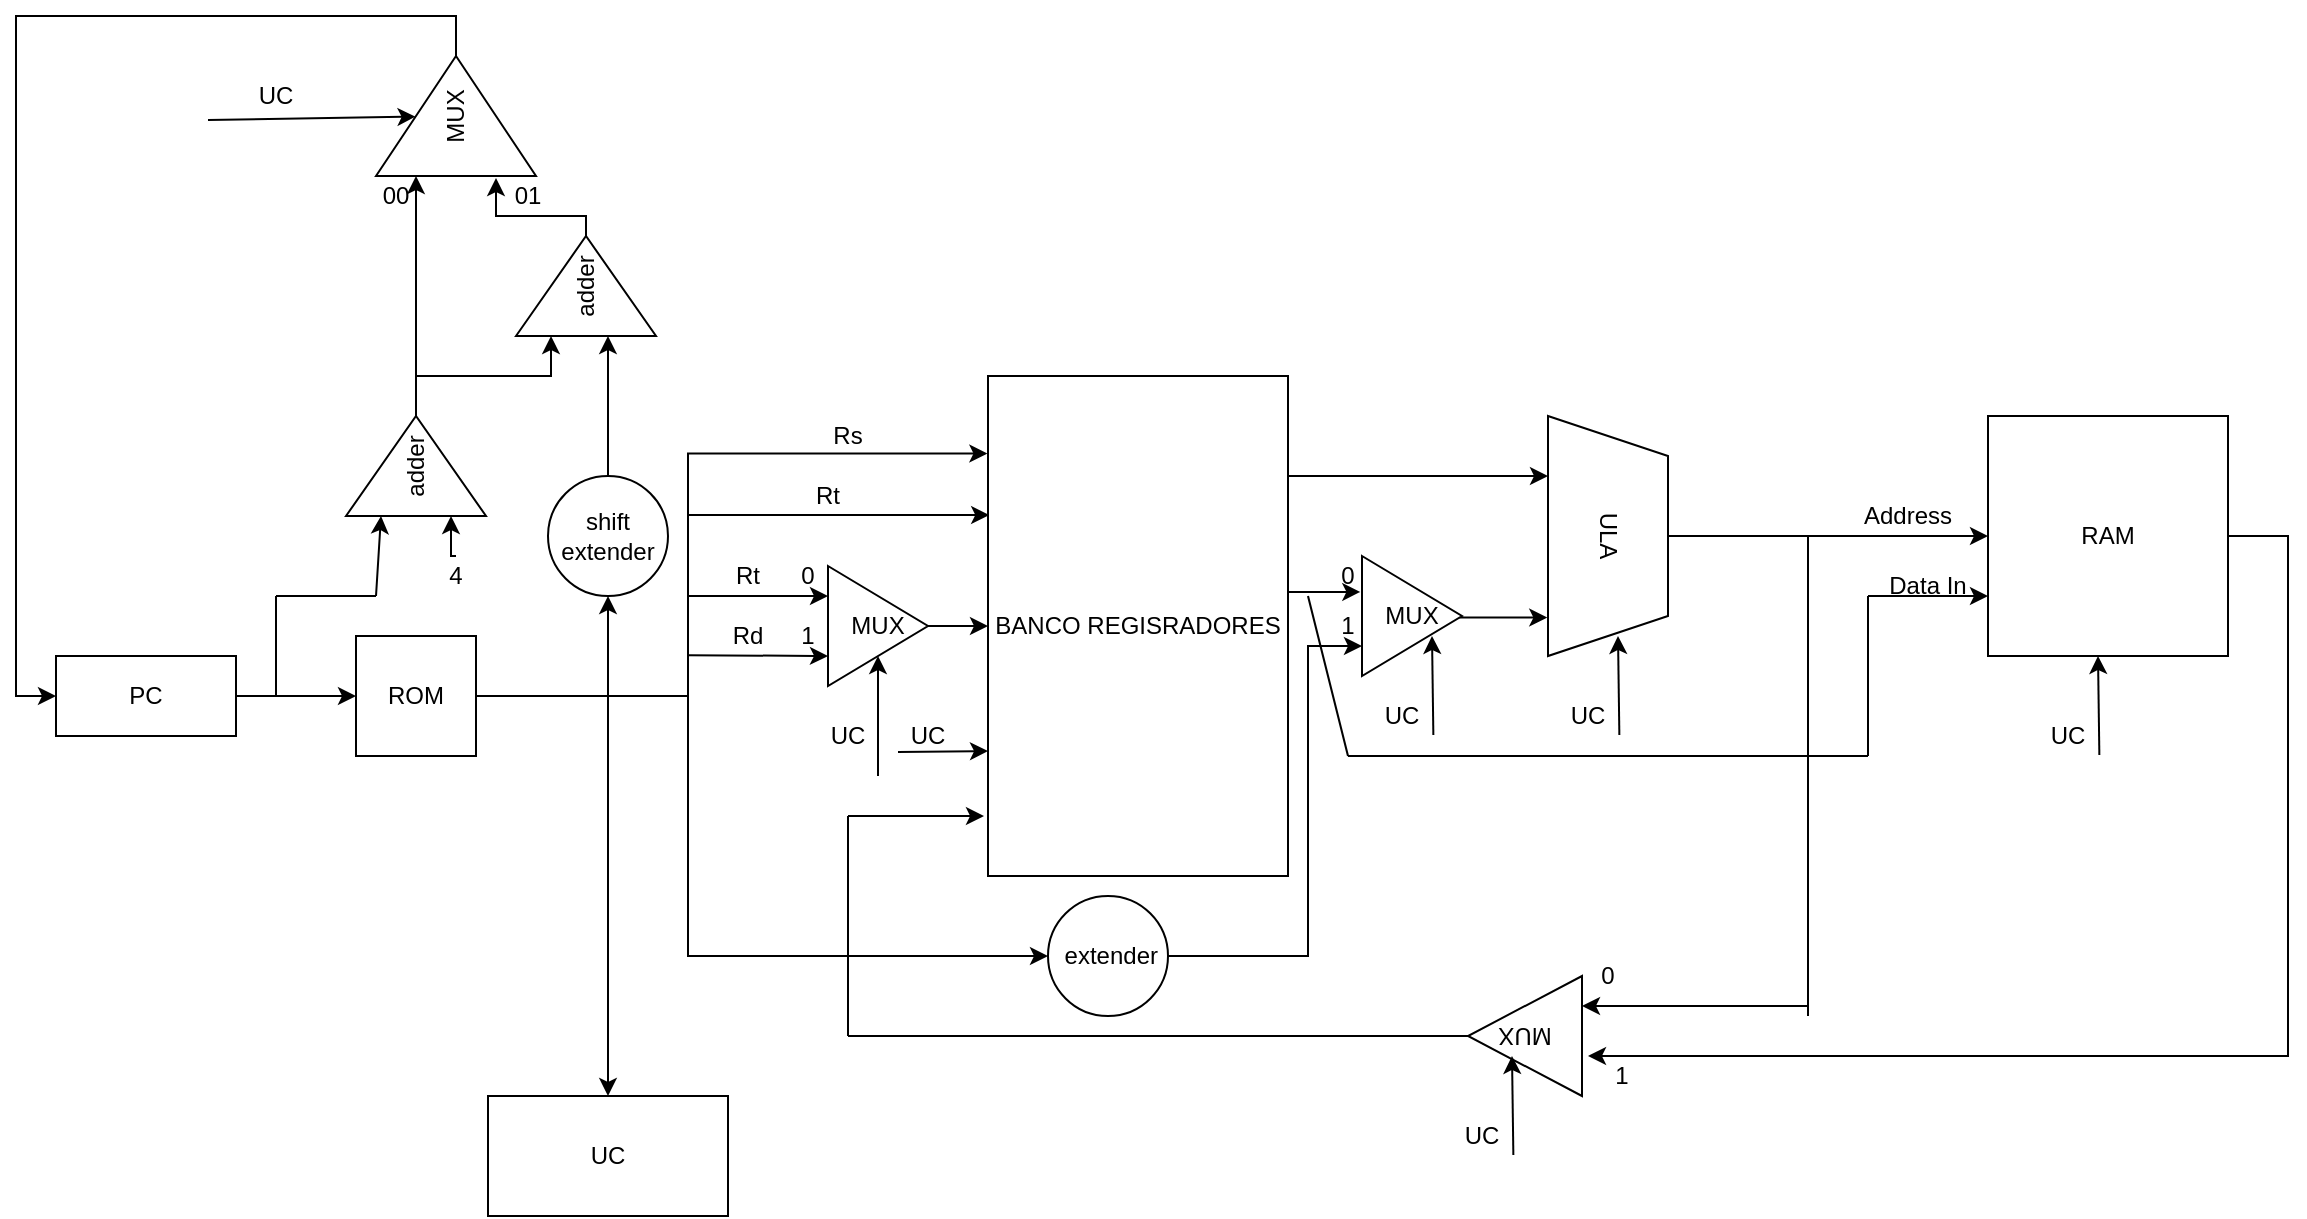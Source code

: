 <mxfile version="13.8.5" type="device"><diagram id="UW0NtL0UD-K4l1CPOk4s" name="Page-1"><mxGraphModel dx="1221" dy="645" grid="1" gridSize="10" guides="1" tooltips="1" connect="1" arrows="1" fold="1" page="1" pageScale="1" pageWidth="827" pageHeight="1169" math="0" shadow="0"><root><mxCell id="0"/><mxCell id="1" parent="0"/><mxCell id="NcGvosIJUcoM1E5Sxval-25" style="edgeStyle=orthogonalEdgeStyle;rounded=0;orthogonalLoop=1;jettySize=auto;html=1;entryX=0.5;entryY=1;entryDx=0;entryDy=0;" parent="1" source="NcGvosIJUcoM1E5Sxval-2" target="NcGvosIJUcoM1E5Sxval-23" edge="1"><mxGeometry relative="1" as="geometry"/></mxCell><mxCell id="NcGvosIJUcoM1E5Sxval-27" style="edgeStyle=orthogonalEdgeStyle;rounded=0;orthogonalLoop=1;jettySize=auto;html=1;entryX=-0.002;entryY=0.155;entryDx=0;entryDy=0;entryPerimeter=0;" parent="1" source="NcGvosIJUcoM1E5Sxval-2" target="NcGvosIJUcoM1E5Sxval-26" edge="1"><mxGeometry relative="1" as="geometry"><Array as="points"><mxPoint x="440" y="420"/><mxPoint x="440" y="299"/></Array></mxGeometry></mxCell><mxCell id="NcGvosIJUcoM1E5Sxval-30" style="edgeStyle=orthogonalEdgeStyle;rounded=0;orthogonalLoop=1;jettySize=auto;html=1;entryX=0.004;entryY=0.278;entryDx=0;entryDy=0;entryPerimeter=0;" parent="1" source="NcGvosIJUcoM1E5Sxval-2" target="NcGvosIJUcoM1E5Sxval-26" edge="1"><mxGeometry relative="1" as="geometry"><Array as="points"><mxPoint x="440" y="420"/><mxPoint x="440" y="330"/></Array></mxGeometry></mxCell><mxCell id="NcGvosIJUcoM1E5Sxval-63" style="edgeStyle=orthogonalEdgeStyle;rounded=0;orthogonalLoop=1;jettySize=auto;html=1;entryX=0;entryY=0.5;entryDx=0;entryDy=0;" parent="1" source="NcGvosIJUcoM1E5Sxval-2" target="NcGvosIJUcoM1E5Sxval-61" edge="1"><mxGeometry relative="1" as="geometry"><Array as="points"><mxPoint x="440" y="420"/><mxPoint x="440" y="550"/></Array></mxGeometry></mxCell><mxCell id="NcGvosIJUcoM1E5Sxval-2" value="ROM" style="rounded=0;whiteSpace=wrap;html=1;" parent="1" vertex="1"><mxGeometry x="274" y="390" width="60" height="60" as="geometry"/></mxCell><mxCell id="NcGvosIJUcoM1E5Sxval-4" style="edgeStyle=orthogonalEdgeStyle;rounded=0;orthogonalLoop=1;jettySize=auto;html=1;entryX=0;entryY=0.5;entryDx=0;entryDy=0;" parent="1" source="NcGvosIJUcoM1E5Sxval-3" target="NcGvosIJUcoM1E5Sxval-2" edge="1"><mxGeometry relative="1" as="geometry"/></mxCell><mxCell id="NcGvosIJUcoM1E5Sxval-3" value="PC" style="rounded=0;whiteSpace=wrap;html=1;" parent="1" vertex="1"><mxGeometry x="124" y="400" width="90" height="40" as="geometry"/></mxCell><mxCell id="NcGvosIJUcoM1E5Sxval-18" style="edgeStyle=orthogonalEdgeStyle;rounded=0;orthogonalLoop=1;jettySize=auto;html=1;exitX=1;exitY=0.5;exitDx=0;exitDy=0;entryX=0;entryY=0.25;entryDx=0;entryDy=0;" parent="1" source="NcGvosIJUcoM1E5Sxval-5" target="NcGvosIJUcoM1E5Sxval-17" edge="1"><mxGeometry relative="1" as="geometry"/></mxCell><mxCell id="NcGvosIJUcoM1E5Sxval-19" style="edgeStyle=orthogonalEdgeStyle;rounded=0;orthogonalLoop=1;jettySize=auto;html=1;entryX=0;entryY=0.25;entryDx=0;entryDy=0;" parent="1" source="NcGvosIJUcoM1E5Sxval-5" target="NcGvosIJUcoM1E5Sxval-20" edge="1"><mxGeometry relative="1" as="geometry"><mxPoint x="304" y="180" as="targetPoint"/></mxGeometry></mxCell><mxCell id="NcGvosIJUcoM1E5Sxval-5" value="adder" style="triangle;whiteSpace=wrap;html=1;rotation=-90;" parent="1" vertex="1"><mxGeometry x="279" y="270" width="50" height="70" as="geometry"/></mxCell><mxCell id="NcGvosIJUcoM1E5Sxval-11" value="" style="endArrow=none;html=1;" parent="1" edge="1"><mxGeometry width="50" height="50" relative="1" as="geometry"><mxPoint x="234" y="420" as="sourcePoint"/><mxPoint x="234" y="370" as="targetPoint"/></mxGeometry></mxCell><mxCell id="NcGvosIJUcoM1E5Sxval-12" value="" style="endArrow=none;html=1;" parent="1" edge="1"><mxGeometry width="50" height="50" relative="1" as="geometry"><mxPoint x="234" y="370" as="sourcePoint"/><mxPoint x="284" y="370" as="targetPoint"/></mxGeometry></mxCell><mxCell id="NcGvosIJUcoM1E5Sxval-13" value="" style="endArrow=classic;html=1;entryX=0;entryY=0.25;entryDx=0;entryDy=0;" parent="1" target="NcGvosIJUcoM1E5Sxval-5" edge="1"><mxGeometry width="50" height="50" relative="1" as="geometry"><mxPoint x="284" y="370" as="sourcePoint"/><mxPoint x="284" y="350" as="targetPoint"/></mxGeometry></mxCell><mxCell id="NcGvosIJUcoM1E5Sxval-15" style="edgeStyle=orthogonalEdgeStyle;rounded=0;orthogonalLoop=1;jettySize=auto;html=1;exitX=0.5;exitY=0;exitDx=0;exitDy=0;entryX=0;entryY=0.75;entryDx=0;entryDy=0;" parent="1" source="NcGvosIJUcoM1E5Sxval-14" target="NcGvosIJUcoM1E5Sxval-5" edge="1"><mxGeometry relative="1" as="geometry"/></mxCell><mxCell id="NcGvosIJUcoM1E5Sxval-14" value="4" style="text;html=1;strokeColor=none;fillColor=none;align=center;verticalAlign=middle;whiteSpace=wrap;rounded=0;" parent="1" vertex="1"><mxGeometry x="304" y="350" width="40" height="20" as="geometry"/></mxCell><mxCell id="NcGvosIJUcoM1E5Sxval-21" style="edgeStyle=orthogonalEdgeStyle;rounded=0;orthogonalLoop=1;jettySize=auto;html=1;exitX=1;exitY=0.5;exitDx=0;exitDy=0;" parent="1" source="NcGvosIJUcoM1E5Sxval-17" edge="1"><mxGeometry relative="1" as="geometry"><mxPoint x="344" y="161" as="targetPoint"/><Array as="points"><mxPoint x="389" y="180"/><mxPoint x="344" y="180"/><mxPoint x="344" y="161"/></Array></mxGeometry></mxCell><mxCell id="NcGvosIJUcoM1E5Sxval-17" value="adder" style="triangle;whiteSpace=wrap;html=1;rotation=-90;" parent="1" vertex="1"><mxGeometry x="364" y="180" width="50" height="70" as="geometry"/></mxCell><mxCell id="NcGvosIJUcoM1E5Sxval-22" style="edgeStyle=orthogonalEdgeStyle;rounded=0;orthogonalLoop=1;jettySize=auto;html=1;entryX=0;entryY=0.5;entryDx=0;entryDy=0;exitX=1;exitY=0.5;exitDx=0;exitDy=0;" parent="1" source="NcGvosIJUcoM1E5Sxval-20" target="NcGvosIJUcoM1E5Sxval-3" edge="1"><mxGeometry relative="1" as="geometry"/></mxCell><mxCell id="NcGvosIJUcoM1E5Sxval-20" value="MUX" style="triangle;whiteSpace=wrap;html=1;rotation=-90;" parent="1" vertex="1"><mxGeometry x="294" y="90" width="60" height="80" as="geometry"/></mxCell><mxCell id="NcGvosIJUcoM1E5Sxval-64" style="edgeStyle=orthogonalEdgeStyle;rounded=0;orthogonalLoop=1;jettySize=auto;html=1;entryX=0;entryY=0.657;entryDx=0;entryDy=0;entryPerimeter=0;" parent="1" source="NcGvosIJUcoM1E5Sxval-23" target="NcGvosIJUcoM1E5Sxval-17" edge="1"><mxGeometry relative="1" as="geometry"/></mxCell><mxCell id="NcGvosIJUcoM1E5Sxval-23" value="shift extender" style="ellipse;whiteSpace=wrap;html=1;aspect=fixed;" parent="1" vertex="1"><mxGeometry x="370" y="310" width="60" height="60" as="geometry"/></mxCell><mxCell id="NcGvosIJUcoM1E5Sxval-44" style="edgeStyle=orthogonalEdgeStyle;rounded=0;orthogonalLoop=1;jettySize=auto;html=1;exitX=1;exitY=0.25;exitDx=0;exitDy=0;entryX=0.25;entryY=1;entryDx=0;entryDy=0;" parent="1" source="NcGvosIJUcoM1E5Sxval-26" target="NcGvosIJUcoM1E5Sxval-43" edge="1"><mxGeometry relative="1" as="geometry"><Array as="points"><mxPoint x="740" y="310"/></Array></mxGeometry></mxCell><mxCell id="NcGvosIJUcoM1E5Sxval-60" style="edgeStyle=orthogonalEdgeStyle;rounded=0;orthogonalLoop=1;jettySize=auto;html=1;entryX=-0.017;entryY=0.299;entryDx=0;entryDy=0;entryPerimeter=0;" parent="1" source="NcGvosIJUcoM1E5Sxval-26" target="NcGvosIJUcoM1E5Sxval-58" edge="1"><mxGeometry relative="1" as="geometry"><Array as="points"><mxPoint x="750" y="368"/><mxPoint x="750" y="368"/></Array></mxGeometry></mxCell><mxCell id="NcGvosIJUcoM1E5Sxval-26" value="BANCO REGISRADORES" style="rounded=0;whiteSpace=wrap;html=1;" parent="1" vertex="1"><mxGeometry x="590" y="260" width="150" height="250" as="geometry"/></mxCell><mxCell id="NcGvosIJUcoM1E5Sxval-32" style="edgeStyle=orthogonalEdgeStyle;rounded=0;orthogonalLoop=1;jettySize=auto;html=1;" parent="1" source="NcGvosIJUcoM1E5Sxval-31" target="NcGvosIJUcoM1E5Sxval-26" edge="1"><mxGeometry relative="1" as="geometry"/></mxCell><mxCell id="NcGvosIJUcoM1E5Sxval-31" value="MUX" style="triangle;whiteSpace=wrap;html=1;rotation=0;" parent="1" vertex="1"><mxGeometry x="510" y="355" width="50" height="60" as="geometry"/></mxCell><mxCell id="NcGvosIJUcoM1E5Sxval-34" value="" style="endArrow=classic;html=1;entryX=0;entryY=0.25;entryDx=0;entryDy=0;" parent="1" target="NcGvosIJUcoM1E5Sxval-31" edge="1"><mxGeometry width="50" height="50" relative="1" as="geometry"><mxPoint x="440" y="370" as="sourcePoint"/><mxPoint x="500" y="380" as="targetPoint"/></mxGeometry></mxCell><mxCell id="NcGvosIJUcoM1E5Sxval-37" value="Rs" style="text;html=1;strokeColor=none;fillColor=none;align=center;verticalAlign=middle;whiteSpace=wrap;rounded=0;" parent="1" vertex="1"><mxGeometry x="500" y="280" width="40" height="20" as="geometry"/></mxCell><mxCell id="NcGvosIJUcoM1E5Sxval-38" value="Rt" style="text;html=1;strokeColor=none;fillColor=none;align=center;verticalAlign=middle;whiteSpace=wrap;rounded=0;" parent="1" vertex="1"><mxGeometry x="490" y="310" width="40" height="20" as="geometry"/></mxCell><mxCell id="NcGvosIJUcoM1E5Sxval-39" value="Rt" style="text;html=1;strokeColor=none;fillColor=none;align=center;verticalAlign=middle;whiteSpace=wrap;rounded=0;" parent="1" vertex="1"><mxGeometry x="450" y="350" width="40" height="20" as="geometry"/></mxCell><mxCell id="NcGvosIJUcoM1E5Sxval-40" value="Rd" style="text;html=1;strokeColor=none;fillColor=none;align=center;verticalAlign=middle;whiteSpace=wrap;rounded=0;" parent="1" vertex="1"><mxGeometry x="450" y="380" width="40" height="20" as="geometry"/></mxCell><mxCell id="NcGvosIJUcoM1E5Sxval-42" value="" style="endArrow=classic;html=1;entryX=0;entryY=0.75;entryDx=0;entryDy=0;" parent="1" target="NcGvosIJUcoM1E5Sxval-31" edge="1"><mxGeometry width="50" height="50" relative="1" as="geometry"><mxPoint x="440" y="399.59" as="sourcePoint"/><mxPoint x="490" y="399.78" as="targetPoint"/></mxGeometry></mxCell><mxCell id="NcGvosIJUcoM1E5Sxval-67" style="edgeStyle=orthogonalEdgeStyle;rounded=0;orthogonalLoop=1;jettySize=auto;html=1;" parent="1" source="NcGvosIJUcoM1E5Sxval-43" target="NcGvosIJUcoM1E5Sxval-65" edge="1"><mxGeometry relative="1" as="geometry"/></mxCell><mxCell id="NcGvosIJUcoM1E5Sxval-43" value="ULA" style="shape=trapezoid;perimeter=trapezoidPerimeter;whiteSpace=wrap;html=1;fixedSize=1;rotation=90;" parent="1" vertex="1"><mxGeometry x="840" y="310" width="120" height="60" as="geometry"/></mxCell><mxCell id="NcGvosIJUcoM1E5Sxval-51" value="" style="endArrow=none;html=1;exitX=0.5;exitY=0;exitDx=0;exitDy=0;" parent="1" source="NcGvosIJUcoM1E5Sxval-43" edge="1"><mxGeometry width="50" height="50" relative="1" as="geometry"><mxPoint x="820" y="420" as="sourcePoint"/><mxPoint x="1000" y="340" as="targetPoint"/></mxGeometry></mxCell><mxCell id="NcGvosIJUcoM1E5Sxval-54" value="" style="endArrow=none;html=1;" parent="1" edge="1"><mxGeometry width="50" height="50" relative="1" as="geometry"><mxPoint x="1000" y="580" as="sourcePoint"/><mxPoint x="1000" y="340" as="targetPoint"/></mxGeometry></mxCell><mxCell id="NcGvosIJUcoM1E5Sxval-55" value="" style="endArrow=none;html=1;" parent="1" edge="1"><mxGeometry width="50" height="50" relative="1" as="geometry"><mxPoint x="520" y="590" as="sourcePoint"/><mxPoint x="830" y="590" as="targetPoint"/></mxGeometry></mxCell><mxCell id="NcGvosIJUcoM1E5Sxval-56" value="" style="endArrow=none;html=1;" parent="1" edge="1"><mxGeometry width="50" height="50" relative="1" as="geometry"><mxPoint x="520" y="590" as="sourcePoint"/><mxPoint x="520" y="480" as="targetPoint"/></mxGeometry></mxCell><mxCell id="NcGvosIJUcoM1E5Sxval-57" value="" style="endArrow=classic;html=1;" parent="1" edge="1"><mxGeometry width="50" height="50" relative="1" as="geometry"><mxPoint x="520" y="480" as="sourcePoint"/><mxPoint x="588" y="480" as="targetPoint"/></mxGeometry></mxCell><mxCell id="NcGvosIJUcoM1E5Sxval-59" style="edgeStyle=orthogonalEdgeStyle;rounded=0;orthogonalLoop=1;jettySize=auto;html=1;entryX=0.84;entryY=1.006;entryDx=0;entryDy=0;entryPerimeter=0;" parent="1" source="NcGvosIJUcoM1E5Sxval-58" target="NcGvosIJUcoM1E5Sxval-43" edge="1"><mxGeometry relative="1" as="geometry"><Array as="points"><mxPoint x="849" y="380"/></Array></mxGeometry></mxCell><mxCell id="NcGvosIJUcoM1E5Sxval-58" value="MUX" style="triangle;whiteSpace=wrap;html=1;rotation=0;" parent="1" vertex="1"><mxGeometry x="777" y="350" width="50" height="60" as="geometry"/></mxCell><mxCell id="NcGvosIJUcoM1E5Sxval-62" style="edgeStyle=orthogonalEdgeStyle;rounded=0;orthogonalLoop=1;jettySize=auto;html=1;entryX=0;entryY=0.75;entryDx=0;entryDy=0;" parent="1" source="NcGvosIJUcoM1E5Sxval-61" target="NcGvosIJUcoM1E5Sxval-58" edge="1"><mxGeometry relative="1" as="geometry"><Array as="points"><mxPoint x="750" y="550"/><mxPoint x="750" y="395"/></Array></mxGeometry></mxCell><mxCell id="NcGvosIJUcoM1E5Sxval-61" value="&amp;nbsp;extender" style="ellipse;whiteSpace=wrap;html=1;aspect=fixed;" parent="1" vertex="1"><mxGeometry x="620" y="520" width="60" height="60" as="geometry"/></mxCell><mxCell id="NcGvosIJUcoM1E5Sxval-75" style="edgeStyle=elbowEdgeStyle;rounded=0;orthogonalLoop=1;jettySize=auto;html=1;" parent="1" source="NcGvosIJUcoM1E5Sxval-65" edge="1"><mxGeometry relative="1" as="geometry"><mxPoint x="890" y="600" as="targetPoint"/><Array as="points"><mxPoint x="1240" y="430"/><mxPoint x="1350" y="460"/></Array></mxGeometry></mxCell><mxCell id="NcGvosIJUcoM1E5Sxval-65" value="RAM" style="whiteSpace=wrap;html=1;aspect=fixed;" parent="1" vertex="1"><mxGeometry x="1090" y="280" width="120" height="120" as="geometry"/></mxCell><mxCell id="NcGvosIJUcoM1E5Sxval-68" value="Address" style="text;html=1;strokeColor=none;fillColor=none;align=center;verticalAlign=middle;whiteSpace=wrap;rounded=0;" parent="1" vertex="1"><mxGeometry x="1030" y="320" width="40" height="20" as="geometry"/></mxCell><mxCell id="NcGvosIJUcoM1E5Sxval-69" value="" style="endArrow=none;html=1;" parent="1" edge="1"><mxGeometry width="50" height="50" relative="1" as="geometry"><mxPoint x="770" y="450" as="sourcePoint"/><mxPoint x="750" y="370" as="targetPoint"/></mxGeometry></mxCell><mxCell id="NcGvosIJUcoM1E5Sxval-70" value="" style="endArrow=none;html=1;" parent="1" edge="1"><mxGeometry width="50" height="50" relative="1" as="geometry"><mxPoint x="770" y="450" as="sourcePoint"/><mxPoint x="1030" y="450" as="targetPoint"/></mxGeometry></mxCell><mxCell id="NcGvosIJUcoM1E5Sxval-71" value="" style="endArrow=none;html=1;" parent="1" edge="1"><mxGeometry width="50" height="50" relative="1" as="geometry"><mxPoint x="1030" y="450" as="sourcePoint"/><mxPoint x="1030" y="370" as="targetPoint"/></mxGeometry></mxCell><mxCell id="NcGvosIJUcoM1E5Sxval-72" value="" style="endArrow=classic;html=1;entryX=0;entryY=0.75;entryDx=0;entryDy=0;" parent="1" target="NcGvosIJUcoM1E5Sxval-65" edge="1"><mxGeometry width="50" height="50" relative="1" as="geometry"><mxPoint x="1030" y="370" as="sourcePoint"/><mxPoint x="1090" y="360" as="targetPoint"/></mxGeometry></mxCell><mxCell id="NcGvosIJUcoM1E5Sxval-73" value="Data In" style="text;html=1;strokeColor=none;fillColor=none;align=center;verticalAlign=middle;whiteSpace=wrap;rounded=0;" parent="1" vertex="1"><mxGeometry x="1030" y="355" width="60" height="20" as="geometry"/></mxCell><mxCell id="NcGvosIJUcoM1E5Sxval-76" value="MUX" style="triangle;whiteSpace=wrap;html=1;rotation=-180;" parent="1" vertex="1"><mxGeometry x="830" y="560" width="57" height="60" as="geometry"/></mxCell><mxCell id="NcGvosIJUcoM1E5Sxval-77" value="" style="endArrow=classic;html=1;entryX=0;entryY=0.75;entryDx=0;entryDy=0;" parent="1" target="NcGvosIJUcoM1E5Sxval-76" edge="1"><mxGeometry width="50" height="50" relative="1" as="geometry"><mxPoint x="1000" y="575" as="sourcePoint"/><mxPoint x="1010" y="540" as="targetPoint"/></mxGeometry></mxCell><mxCell id="NcGvosIJUcoM1E5Sxval-79" value="" style="endArrow=classic;html=1;" parent="1" target="NcGvosIJUcoM1E5Sxval-20" edge="1"><mxGeometry width="50" height="50" relative="1" as="geometry"><mxPoint x="200" y="132" as="sourcePoint"/><mxPoint x="250" y="120" as="targetPoint"/></mxGeometry></mxCell><mxCell id="NcGvosIJUcoM1E5Sxval-80" value="UC" style="text;html=1;strokeColor=none;fillColor=none;align=center;verticalAlign=middle;whiteSpace=wrap;rounded=0;" parent="1" vertex="1"><mxGeometry x="214" y="110" width="40" height="20" as="geometry"/></mxCell><mxCell id="NcGvosIJUcoM1E5Sxval-83" value="" style="endArrow=classic;html=1;entryX=0.5;entryY=1;entryDx=0;entryDy=0;" parent="1" target="NcGvosIJUcoM1E5Sxval-31" edge="1"><mxGeometry width="50" height="50" relative="1" as="geometry"><mxPoint x="535" y="460" as="sourcePoint"/><mxPoint x="535" y="410" as="targetPoint"/></mxGeometry></mxCell><mxCell id="NcGvosIJUcoM1E5Sxval-85" value="UC" style="text;html=1;strokeColor=none;fillColor=none;align=center;verticalAlign=middle;whiteSpace=wrap;rounded=0;" parent="1" vertex="1"><mxGeometry x="500" y="430" width="40" height="20" as="geometry"/></mxCell><mxCell id="NcGvosIJUcoM1E5Sxval-87" value="" style="endArrow=classic;html=1;entryX=0.5;entryY=1;entryDx=0;entryDy=0;exitX=0.892;exitY=0.974;exitDx=0;exitDy=0;exitPerimeter=0;" parent="1" source="NcGvosIJUcoM1E5Sxval-88" edge="1"><mxGeometry width="50" height="50" relative="1" as="geometry"><mxPoint x="812" y="450" as="sourcePoint"/><mxPoint x="812" y="390" as="targetPoint"/></mxGeometry></mxCell><mxCell id="NcGvosIJUcoM1E5Sxval-88" value="UC" style="text;html=1;strokeColor=none;fillColor=none;align=center;verticalAlign=middle;whiteSpace=wrap;rounded=0;" parent="1" vertex="1"><mxGeometry x="777" y="420" width="40" height="20" as="geometry"/></mxCell><mxCell id="NcGvosIJUcoM1E5Sxval-89" value="" style="endArrow=classic;html=1;entryX=0.5;entryY=1;entryDx=0;entryDy=0;exitX=0.892;exitY=0.974;exitDx=0;exitDy=0;exitPerimeter=0;" parent="1" source="NcGvosIJUcoM1E5Sxval-90" edge="1"><mxGeometry width="50" height="50" relative="1" as="geometry"><mxPoint x="905" y="450" as="sourcePoint"/><mxPoint x="905" y="390" as="targetPoint"/></mxGeometry></mxCell><mxCell id="NcGvosIJUcoM1E5Sxval-90" value="UC" style="text;html=1;strokeColor=none;fillColor=none;align=center;verticalAlign=middle;whiteSpace=wrap;rounded=0;" parent="1" vertex="1"><mxGeometry x="870" y="420" width="40" height="20" as="geometry"/></mxCell><mxCell id="NcGvosIJUcoM1E5Sxval-91" value="" style="endArrow=classic;html=1;entryX=0.5;entryY=1;entryDx=0;entryDy=0;exitX=0.892;exitY=0.974;exitDx=0;exitDy=0;exitPerimeter=0;" parent="1" source="NcGvosIJUcoM1E5Sxval-92" edge="1"><mxGeometry width="50" height="50" relative="1" as="geometry"><mxPoint x="1145" y="460" as="sourcePoint"/><mxPoint x="1145" y="400" as="targetPoint"/></mxGeometry></mxCell><mxCell id="NcGvosIJUcoM1E5Sxval-92" value="UC" style="text;html=1;strokeColor=none;fillColor=none;align=center;verticalAlign=middle;whiteSpace=wrap;rounded=0;" parent="1" vertex="1"><mxGeometry x="1110" y="430" width="40" height="20" as="geometry"/></mxCell><mxCell id="NcGvosIJUcoM1E5Sxval-93" value="" style="endArrow=classic;html=1;entryX=0.5;entryY=1;entryDx=0;entryDy=0;exitX=0.892;exitY=0.974;exitDx=0;exitDy=0;exitPerimeter=0;" parent="1" source="NcGvosIJUcoM1E5Sxval-94" edge="1"><mxGeometry width="50" height="50" relative="1" as="geometry"><mxPoint x="852" y="660" as="sourcePoint"/><mxPoint x="852" y="600" as="targetPoint"/></mxGeometry></mxCell><mxCell id="NcGvosIJUcoM1E5Sxval-94" value="UC" style="text;html=1;strokeColor=none;fillColor=none;align=center;verticalAlign=middle;whiteSpace=wrap;rounded=0;" parent="1" vertex="1"><mxGeometry x="817" y="630" width="40" height="20" as="geometry"/></mxCell><mxCell id="NcGvosIJUcoM1E5Sxval-95" value="" style="endArrow=classic;html=1;" parent="1" edge="1"><mxGeometry width="50" height="50" relative="1" as="geometry"><mxPoint x="400" y="420" as="sourcePoint"/><mxPoint x="400" y="620" as="targetPoint"/></mxGeometry></mxCell><mxCell id="NcGvosIJUcoM1E5Sxval-96" value="UC" style="rounded=0;whiteSpace=wrap;html=1;" parent="1" vertex="1"><mxGeometry x="340" y="620" width="120" height="60" as="geometry"/></mxCell><mxCell id="NcGvosIJUcoM1E5Sxval-97" value="0" style="text;html=1;strokeColor=none;fillColor=none;align=center;verticalAlign=middle;whiteSpace=wrap;rounded=0;" parent="1" vertex="1"><mxGeometry x="880" y="550" width="40" height="20" as="geometry"/></mxCell><mxCell id="NcGvosIJUcoM1E5Sxval-98" value="1" style="text;html=1;strokeColor=none;fillColor=none;align=center;verticalAlign=middle;whiteSpace=wrap;rounded=0;" parent="1" vertex="1"><mxGeometry x="887" y="600" width="40" height="20" as="geometry"/></mxCell><mxCell id="NcGvosIJUcoM1E5Sxval-100" value="00" style="text;html=1;strokeColor=none;fillColor=none;align=center;verticalAlign=middle;whiteSpace=wrap;rounded=0;" parent="1" vertex="1"><mxGeometry x="274" y="160" width="40" height="20" as="geometry"/></mxCell><mxCell id="NcGvosIJUcoM1E5Sxval-101" value="01" style="text;html=1;strokeColor=none;fillColor=none;align=center;verticalAlign=middle;whiteSpace=wrap;rounded=0;" parent="1" vertex="1"><mxGeometry x="340" y="160" width="40" height="20" as="geometry"/></mxCell><mxCell id="NcGvosIJUcoM1E5Sxval-102" value="0" style="text;html=1;strokeColor=none;fillColor=none;align=center;verticalAlign=middle;whiteSpace=wrap;rounded=0;" parent="1" vertex="1"><mxGeometry x="480" y="350" width="40" height="20" as="geometry"/></mxCell><mxCell id="NcGvosIJUcoM1E5Sxval-103" value="1" style="text;html=1;strokeColor=none;fillColor=none;align=center;verticalAlign=middle;whiteSpace=wrap;rounded=0;" parent="1" vertex="1"><mxGeometry x="480" y="380" width="40" height="20" as="geometry"/></mxCell><mxCell id="NcGvosIJUcoM1E5Sxval-104" value="0" style="text;html=1;strokeColor=none;fillColor=none;align=center;verticalAlign=middle;whiteSpace=wrap;rounded=0;" parent="1" vertex="1"><mxGeometry x="750" y="350" width="40" height="20" as="geometry"/></mxCell><mxCell id="NcGvosIJUcoM1E5Sxval-105" value="1" style="text;html=1;strokeColor=none;fillColor=none;align=center;verticalAlign=middle;whiteSpace=wrap;rounded=0;" parent="1" vertex="1"><mxGeometry x="750" y="375" width="40" height="20" as="geometry"/></mxCell><mxCell id="NcGvosIJUcoM1E5Sxval-106" value="" style="endArrow=classic;html=1;entryX=0;entryY=0.75;entryDx=0;entryDy=0;" parent="1" target="NcGvosIJUcoM1E5Sxval-26" edge="1"><mxGeometry width="50" height="50" relative="1" as="geometry"><mxPoint x="545" y="448" as="sourcePoint"/><mxPoint x="545" y="410" as="targetPoint"/></mxGeometry></mxCell><mxCell id="NcGvosIJUcoM1E5Sxval-107" value="UC" style="text;html=1;strokeColor=none;fillColor=none;align=center;verticalAlign=middle;whiteSpace=wrap;rounded=0;" parent="1" vertex="1"><mxGeometry x="540" y="430" width="40" height="20" as="geometry"/></mxCell></root></mxGraphModel></diagram></mxfile>
